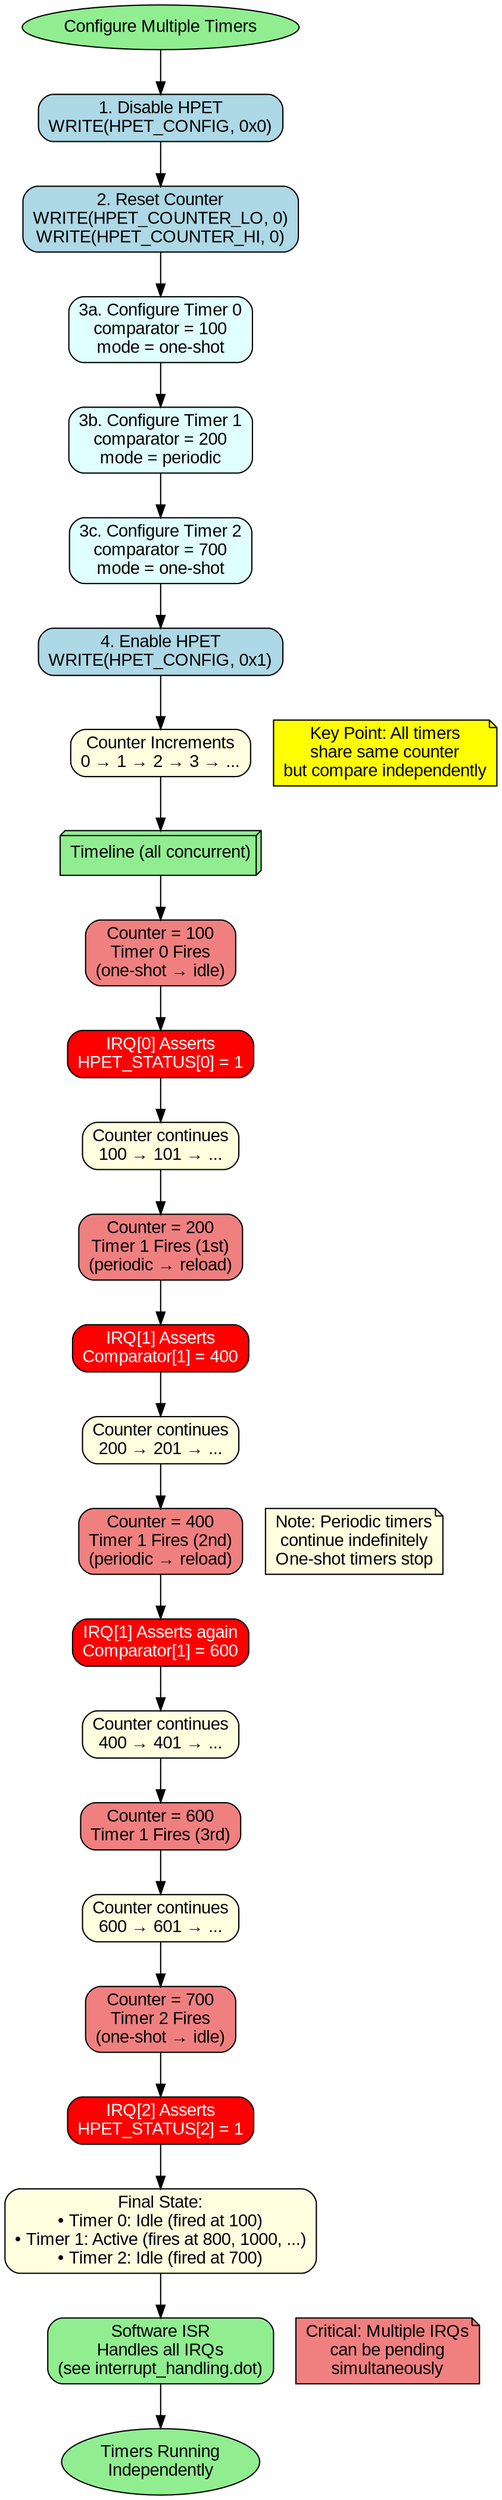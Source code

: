 // HPET Multi-Timer Concurrent Operation
// Render with: dot -Tpng multi_timer_concurrent.dot -o multi_timer_concurrent.png

digraph multi_timer_concurrent {
    rankdir=TB;
    node [shape=box, style="rounded,filled", fillcolor=lightblue, fontname="Arial"];
    edge [fontname="Arial"];

    start [label="Configure Multiple Timers", shape=ellipse, fillcolor=lightgreen];

    start -> disable_all;

    disable_all [label="1. Disable HPET\nWRITE(HPET_CONFIG, 0x0)"];
    disable_all -> reset_counter;

    reset_counter [label="2. Reset Counter\nWRITE(HPET_COUNTER_LO, 0)\nWRITE(HPET_COUNTER_HI, 0)"];
    reset_counter -> config_timer0;

    config_timer0 [label="3a. Configure Timer 0\ncomparator = 100\nmode = one-shot", fillcolor=lightcyan];
    config_timer0 -> config_timer1;

    config_timer1 [label="3b. Configure Timer 1\ncomparator = 200\nmode = periodic", fillcolor=lightcyan];
    config_timer1 -> config_timer2;

    config_timer2 [label="3c. Configure Timer 2\ncomparator = 700\nmode = one-shot", fillcolor=lightcyan];
    config_timer2 -> enable_hpet;

    enable_hpet [label="4. Enable HPET\nWRITE(HPET_CONFIG, 0x1)"];
    enable_hpet -> counter_runs;

    counter_runs [label="Counter Increments\n0 → 1 → 2 → 3 → ...", fillcolor=lightyellow];
    counter_runs -> timeline;

    timeline [label="Timeline (all concurrent)", shape=box3d, fillcolor=lightgreen];
    timeline -> timer0_fires;

    timer0_fires [label="Counter = 100\nTimer 0 Fires\n(one-shot → idle)", fillcolor=lightcoral];
    timer0_fires -> irq0;

    irq0 [label="IRQ[0] Asserts\nHPET_STATUS[0] = 1", fillcolor=red, fontcolor=white];
    irq0 -> continue1;

    continue1 [label="Counter continues\n100 → 101 → ...", fillcolor=lightyellow];
    continue1 -> timer1_fires;

    timer1_fires [label="Counter = 200\nTimer 1 Fires (1st)\n(periodic → reload)", fillcolor=lightcoral];
    timer1_fires -> irq1;

    irq1 [label="IRQ[1] Asserts\nComparator[1] = 400", fillcolor=red, fontcolor=white];
    irq1 -> continue2;

    continue2 [label="Counter continues\n200 → 201 → ...", fillcolor=lightyellow];
    continue2 -> timer1_fires2;

    timer1_fires2 [label="Counter = 400\nTimer 1 Fires (2nd)\n(periodic → reload)", fillcolor=lightcoral];
    timer1_fires2 -> irq1_2;

    irq1_2 [label="IRQ[1] Asserts again\nComparator[1] = 600", fillcolor=red, fontcolor=white];
    irq1_2 -> continue3;

    continue3 [label="Counter continues\n400 → 401 → ...", fillcolor=lightyellow];
    continue3 -> timer1_fires3;

    timer1_fires3 [label="Counter = 600\nTimer 1 Fires (3rd)", fillcolor=lightcoral];
    timer1_fires3 -> continue4;

    continue4 [label="Counter continues\n600 → 601 → ...", fillcolor=lightyellow];
    continue4 -> timer2_fires;

    timer2_fires [label="Counter = 700\nTimer 2 Fires\n(one-shot → idle)", fillcolor=lightcoral];
    timer2_fires -> irq2;

    irq2 [label="IRQ[2] Asserts\nHPET_STATUS[2] = 1", fillcolor=red, fontcolor=white];
    irq2 -> final_state;

    final_state [label="Final State:\n• Timer 0: Idle (fired at 100)\n• Timer 1: Active (fires at 800, 1000, ...)\n• Timer 2: Idle (fired at 700)", fillcolor=lightyellow];
    final_state -> sw_handles;

    sw_handles [label="Software ISR\nHandles all IRQs\n(see interrupt_handling.dot)", fillcolor=lightgreen];
    sw_handles -> end;

    end [label="Timers Running\nIndependently", shape=ellipse, fillcolor=lightgreen];

    // Notes
    note1 [label="Key Point: All timers\nshare same counter\nbut compare independently", shape=note, fillcolor=yellow, style=filled];
    note2 [label="Note: Periodic timers\ncontinue indefinitely\nOne-shot timers stop", shape=note, fillcolor=lightyellow, style=filled];
    note3 [label="Critical: Multiple IRQs\ncan be pending\nsimultaneously", shape=note, fillcolor=lightcoral, style=filled];

    {rank=same; counter_runs; note1;}
    {rank=same; timer1_fires2; note2;}
    {rank=same; sw_handles; note3;}
}
